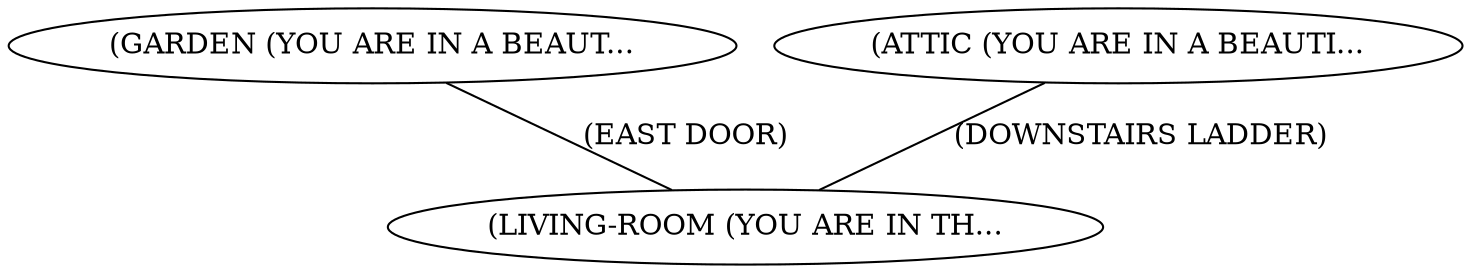 graph{
LIVING_ROOM[label="(LIVING-ROOM (YOU ARE IN TH..."];
GARDEN[label="(GARDEN (YOU ARE IN A BEAUT..."];
ATTIC[label="(ATTIC (YOU ARE IN A BEAUTI..."];
GARDEN--LIVING_ROOM[label="(EAST DOOR)"];
ATTIC--LIVING_ROOM[label="(DOWNSTAIRS LADDER)"];}